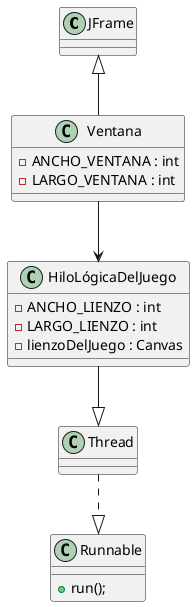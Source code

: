 @startuml
'https://plantuml.com/class-diagram

class JFrame {
}
class Ventana {
    - ANCHO_VENTANA : int
    - LARGO_VENTANA : int
}
Ventana --u|> JFrame
Ventana --> HiloLógicaDelJuego
HiloLógicaDelJuego --|> Thread
Thread ..|> Runnable
class Runnable {
    +run();
}
class HiloLógicaDelJuego{
    - ANCHO_LIENZO : int
    - LARGO_LIENZO : int
    - lienzoDelJuego : Canvas
}
@enduml